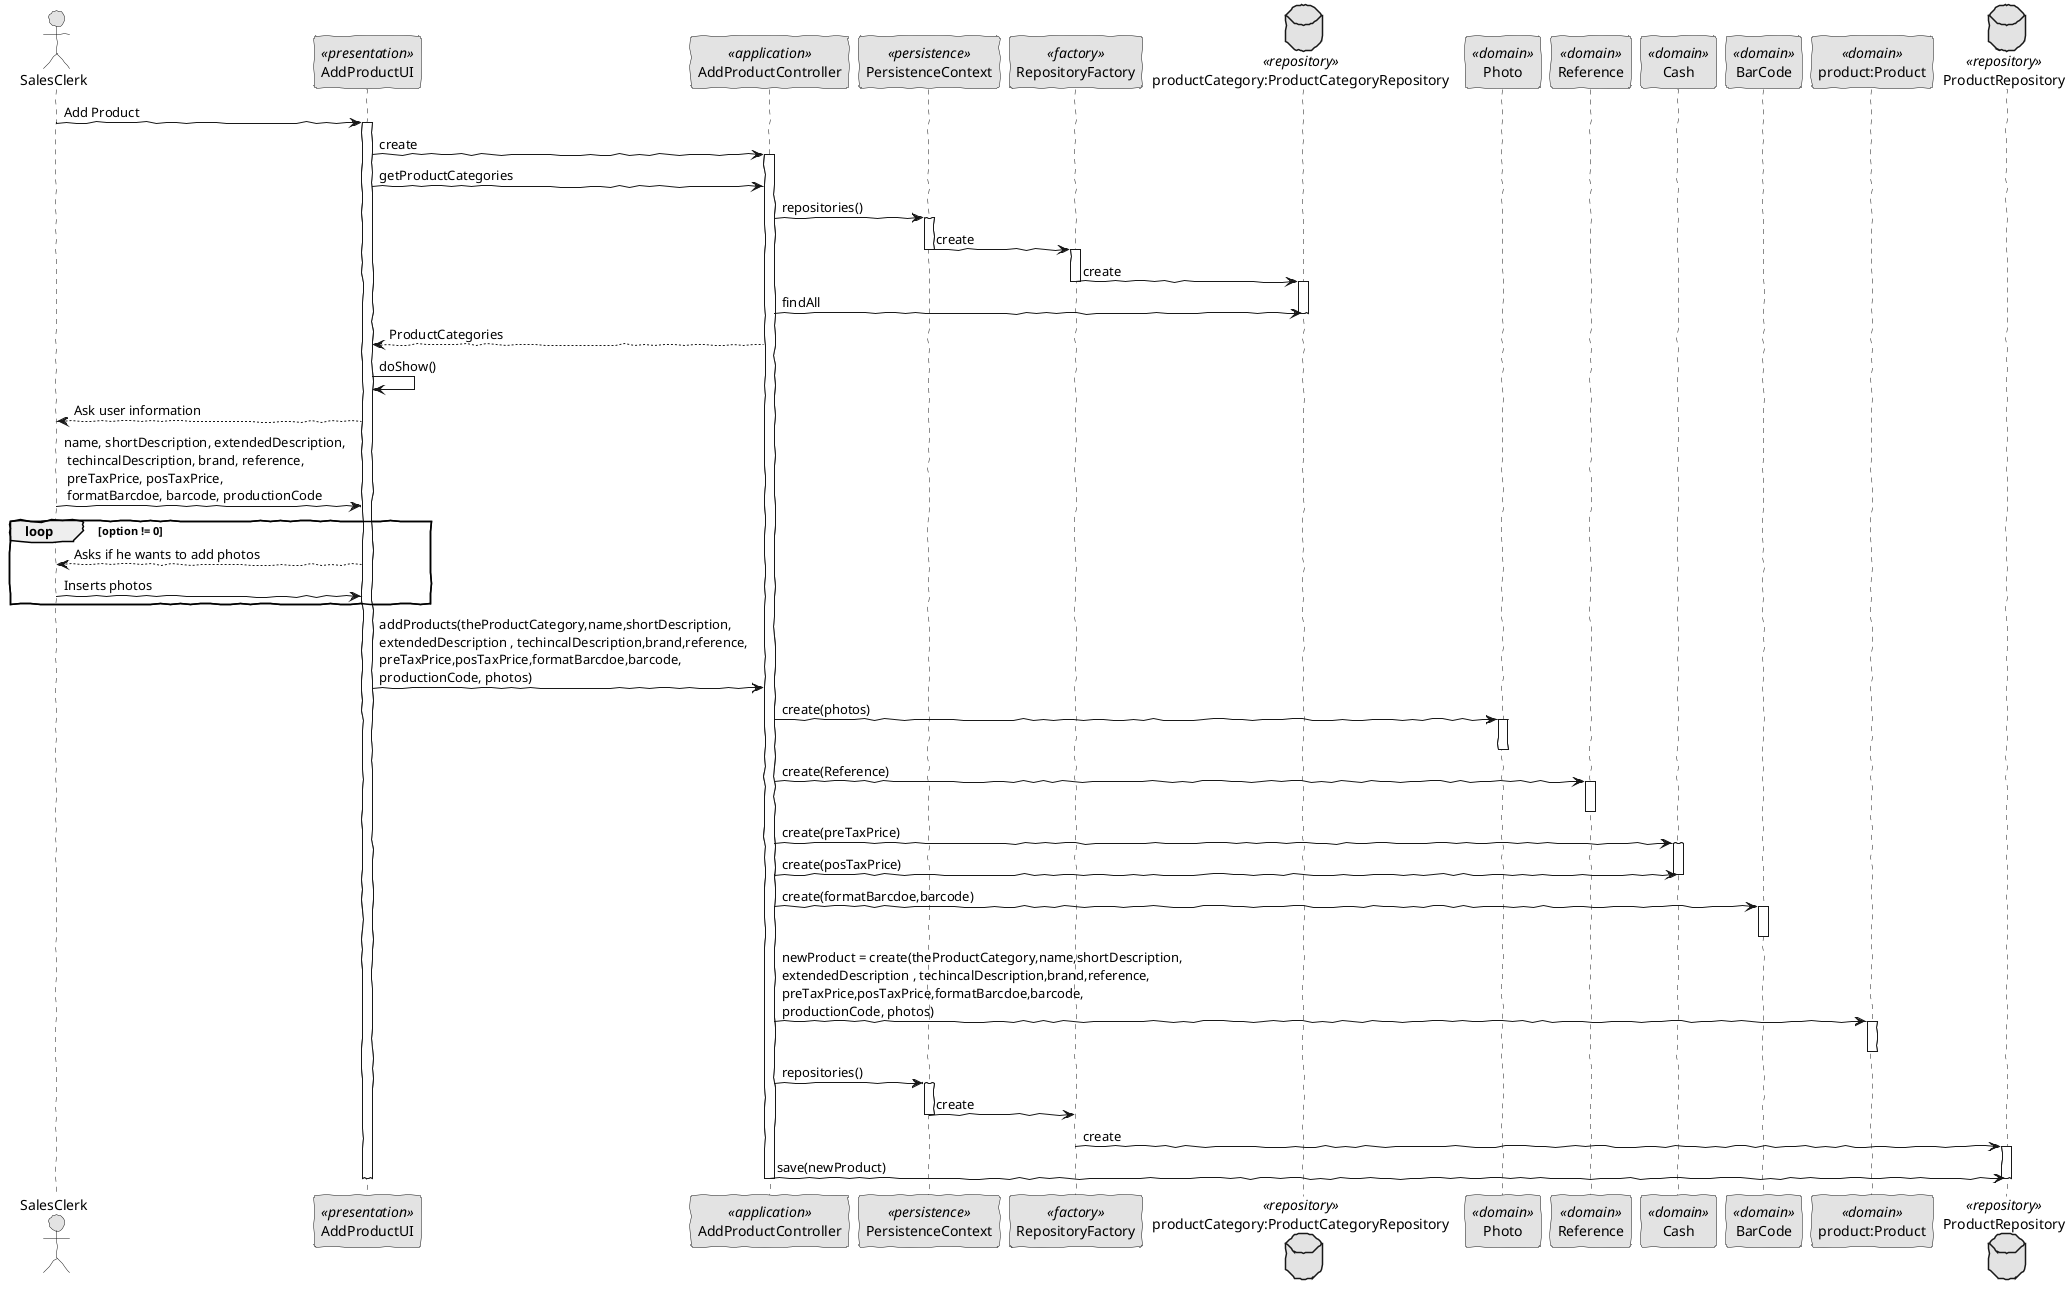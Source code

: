 @startuml
'https://plantuml.com/sequence-diagram
skinparam handwritten true
skinparam monochrome true
skinparam packageStyle rect
skinparam defaultFontName FG Virgil
skinparam shadowing false

actor SalesClerk as Actor
participant AddProductUI as UI <<presentation>>
participant AddProductController as Controller <<application>>
participant PersistenceContext as Persistence <<persistence>>
participant RepositoryFactory as Factory <<factory>>
database "productCategory:ProductCategoryRepository" as ProductCategoryRepository <<repository>>
participant Photo as Photo <<domain>>
participant Reference as Reference <<domain>>
participant Cash as Cash <<domain>>
participant BarCode as BarCode <<domain>>
participant "product:Product" as Product <<domain>>
database ProductRepository as ProductRepository <<repository>>

Actor -> UI: Add Product
activate UI
UI -> Controller: create
activate Controller
UI -> Controller : getProductCategories
Controller -> Persistence : repositories()
activate Persistence
Persistence -> Factory : create
deactivate Persistence
activate Factory
Factory -> ProductCategoryRepository : create
deactivate Factory
activate ProductCategoryRepository
Controller -> ProductCategoryRepository : findAll
deactivate ProductCategoryRepository
Controller --> UI : ProductCategories
UI -> UI : doShow()

UI --> Actor: Ask user information
Actor -> UI: name, shortDescription, extendedDescription,\n techincalDescription, brand, reference, \n preTaxPrice, posTaxPrice,\n formatBarcdoe, barcode, productionCode
   loop option != 0
           UI --> Actor: Asks if he wants to add photos
           Actor -> UI: Inserts photos
   end

UI -> Controller : addProducts(theProductCategory,name,shortDescription,\nextendedDescription , techincalDescription,brand,reference,\npreTaxPrice,posTaxPrice,formatBarcdoe,barcode,\nproductionCode, photos)
Controller -> Photo : create(photos)
activate Photo
deactivate Photo
Controller -> Reference : create(Reference)
activate Reference
deactivate Reference
Controller -> Cash : create(preTaxPrice)
activate Cash
Controller -> Cash : create(posTaxPrice)
deactivate Cash
Controller -> BarCode : create(formatBarcdoe,barcode)
activate BarCode
deactivate BarCode
Controller -> Product : newProduct = create(theProductCategory,name,shortDescription,\nextendedDescription , techincalDescription,brand,reference,\npreTaxPrice,posTaxPrice,formatBarcdoe,barcode,\nproductionCode, photos)
activate Product
deactivate Product
Controller -> Persistence : repositories()
activate Persistence
Persistence -> Factory : create
deactivate Persistence
Factory -> ProductRepository : create
activate ProductRepository
Controller -> ProductRepository : save(newProduct)
deactivate ProductRepository
deactivate Controller
deactivate UI

@enduml